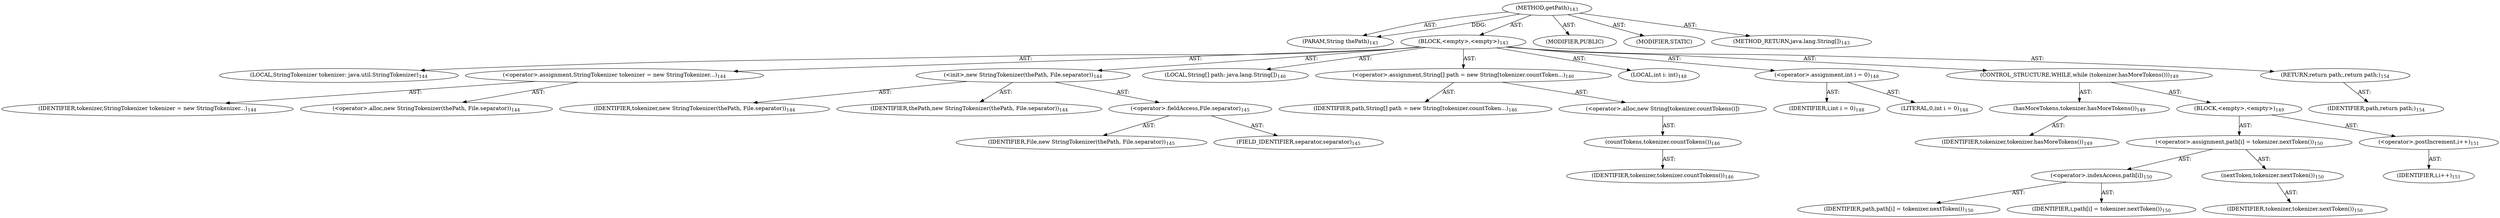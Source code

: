 digraph "getPath" {  
"111669149709" [label = <(METHOD,getPath)<SUB>143</SUB>> ]
"115964117012" [label = <(PARAM,String thePath)<SUB>143</SUB>> ]
"25769803794" [label = <(BLOCK,&lt;empty&gt;,&lt;empty&gt;)<SUB>143</SUB>> ]
"94489280515" [label = <(LOCAL,StringTokenizer tokenizer: java.util.StringTokenizer)<SUB>144</SUB>> ]
"30064771126" [label = <(&lt;operator&gt;.assignment,StringTokenizer tokenizer = new StringTokenizer...)<SUB>144</SUB>> ]
"68719476776" [label = <(IDENTIFIER,tokenizer,StringTokenizer tokenizer = new StringTokenizer...)<SUB>144</SUB>> ]
"30064771127" [label = <(&lt;operator&gt;.alloc,new StringTokenizer(thePath, File.separator))<SUB>144</SUB>> ]
"30064771128" [label = <(&lt;init&gt;,new StringTokenizer(thePath, File.separator))<SUB>144</SUB>> ]
"68719476777" [label = <(IDENTIFIER,tokenizer,new StringTokenizer(thePath, File.separator))<SUB>144</SUB>> ]
"68719476778" [label = <(IDENTIFIER,thePath,new StringTokenizer(thePath, File.separator))<SUB>144</SUB>> ]
"30064771129" [label = <(&lt;operator&gt;.fieldAccess,File.separator)<SUB>145</SUB>> ]
"68719476779" [label = <(IDENTIFIER,File,new StringTokenizer(thePath, File.separator))<SUB>145</SUB>> ]
"55834574868" [label = <(FIELD_IDENTIFIER,separator,separator)<SUB>145</SUB>> ]
"94489280516" [label = <(LOCAL,String[] path: java.lang.String[])<SUB>146</SUB>> ]
"30064771130" [label = <(&lt;operator&gt;.assignment,String[] path = new String[tokenizer.countToken...)<SUB>146</SUB>> ]
"68719476780" [label = <(IDENTIFIER,path,String[] path = new String[tokenizer.countToken...)<SUB>146</SUB>> ]
"30064771131" [label = <(&lt;operator&gt;.alloc,new String[tokenizer.countTokens()])> ]
"30064771132" [label = <(countTokens,tokenizer.countTokens())<SUB>146</SUB>> ]
"68719476781" [label = <(IDENTIFIER,tokenizer,tokenizer.countTokens())<SUB>146</SUB>> ]
"94489280517" [label = <(LOCAL,int i: int)<SUB>148</SUB>> ]
"30064771133" [label = <(&lt;operator&gt;.assignment,int i = 0)<SUB>148</SUB>> ]
"68719476782" [label = <(IDENTIFIER,i,int i = 0)<SUB>148</SUB>> ]
"90194313222" [label = <(LITERAL,0,int i = 0)<SUB>148</SUB>> ]
"47244640261" [label = <(CONTROL_STRUCTURE,WHILE,while (tokenizer.hasMoreTokens()))<SUB>149</SUB>> ]
"30064771134" [label = <(hasMoreTokens,tokenizer.hasMoreTokens())<SUB>149</SUB>> ]
"68719476783" [label = <(IDENTIFIER,tokenizer,tokenizer.hasMoreTokens())<SUB>149</SUB>> ]
"25769803795" [label = <(BLOCK,&lt;empty&gt;,&lt;empty&gt;)<SUB>149</SUB>> ]
"30064771135" [label = <(&lt;operator&gt;.assignment,path[i] = tokenizer.nextToken())<SUB>150</SUB>> ]
"30064771136" [label = <(&lt;operator&gt;.indexAccess,path[i])<SUB>150</SUB>> ]
"68719476784" [label = <(IDENTIFIER,path,path[i] = tokenizer.nextToken())<SUB>150</SUB>> ]
"68719476785" [label = <(IDENTIFIER,i,path[i] = tokenizer.nextToken())<SUB>150</SUB>> ]
"30064771137" [label = <(nextToken,tokenizer.nextToken())<SUB>150</SUB>> ]
"68719476786" [label = <(IDENTIFIER,tokenizer,tokenizer.nextToken())<SUB>150</SUB>> ]
"30064771138" [label = <(&lt;operator&gt;.postIncrement,i++)<SUB>151</SUB>> ]
"68719476787" [label = <(IDENTIFIER,i,i++)<SUB>151</SUB>> ]
"146028888076" [label = <(RETURN,return path;,return path;)<SUB>154</SUB>> ]
"68719476788" [label = <(IDENTIFIER,path,return path;)<SUB>154</SUB>> ]
"133143986206" [label = <(MODIFIER,PUBLIC)> ]
"133143986207" [label = <(MODIFIER,STATIC)> ]
"128849018893" [label = <(METHOD_RETURN,java.lang.String[])<SUB>143</SUB>> ]
  "111669149709" -> "115964117012"  [ label = "AST: "] 
  "111669149709" -> "25769803794"  [ label = "AST: "] 
  "111669149709" -> "133143986206"  [ label = "AST: "] 
  "111669149709" -> "133143986207"  [ label = "AST: "] 
  "111669149709" -> "128849018893"  [ label = "AST: "] 
  "25769803794" -> "94489280515"  [ label = "AST: "] 
  "25769803794" -> "30064771126"  [ label = "AST: "] 
  "25769803794" -> "30064771128"  [ label = "AST: "] 
  "25769803794" -> "94489280516"  [ label = "AST: "] 
  "25769803794" -> "30064771130"  [ label = "AST: "] 
  "25769803794" -> "94489280517"  [ label = "AST: "] 
  "25769803794" -> "30064771133"  [ label = "AST: "] 
  "25769803794" -> "47244640261"  [ label = "AST: "] 
  "25769803794" -> "146028888076"  [ label = "AST: "] 
  "30064771126" -> "68719476776"  [ label = "AST: "] 
  "30064771126" -> "30064771127"  [ label = "AST: "] 
  "30064771128" -> "68719476777"  [ label = "AST: "] 
  "30064771128" -> "68719476778"  [ label = "AST: "] 
  "30064771128" -> "30064771129"  [ label = "AST: "] 
  "30064771129" -> "68719476779"  [ label = "AST: "] 
  "30064771129" -> "55834574868"  [ label = "AST: "] 
  "30064771130" -> "68719476780"  [ label = "AST: "] 
  "30064771130" -> "30064771131"  [ label = "AST: "] 
  "30064771131" -> "30064771132"  [ label = "AST: "] 
  "30064771132" -> "68719476781"  [ label = "AST: "] 
  "30064771133" -> "68719476782"  [ label = "AST: "] 
  "30064771133" -> "90194313222"  [ label = "AST: "] 
  "47244640261" -> "30064771134"  [ label = "AST: "] 
  "47244640261" -> "25769803795"  [ label = "AST: "] 
  "30064771134" -> "68719476783"  [ label = "AST: "] 
  "25769803795" -> "30064771135"  [ label = "AST: "] 
  "25769803795" -> "30064771138"  [ label = "AST: "] 
  "30064771135" -> "30064771136"  [ label = "AST: "] 
  "30064771135" -> "30064771137"  [ label = "AST: "] 
  "30064771136" -> "68719476784"  [ label = "AST: "] 
  "30064771136" -> "68719476785"  [ label = "AST: "] 
  "30064771137" -> "68719476786"  [ label = "AST: "] 
  "30064771138" -> "68719476787"  [ label = "AST: "] 
  "146028888076" -> "68719476788"  [ label = "AST: "] 
  "111669149709" -> "115964117012"  [ label = "DDG: "] 
}
